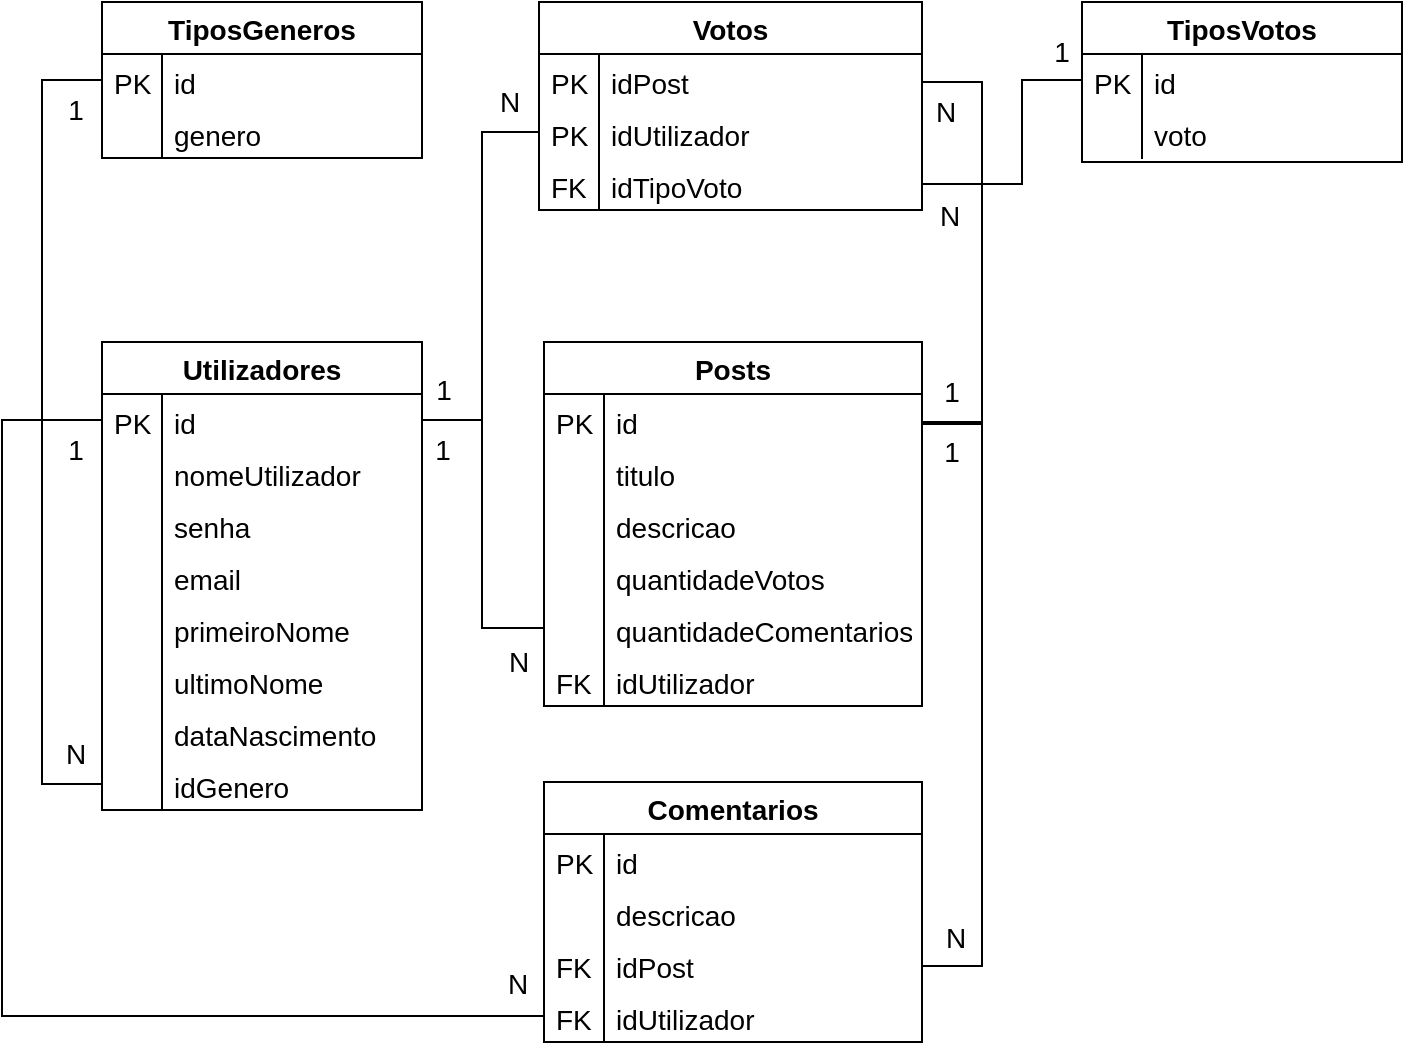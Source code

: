 <mxfile version="13.0.3" type="device"><diagram id="C5RBs43oDa-KdzZeNtuy" name="Page-1"><mxGraphModel dx="806" dy="550" grid="1" gridSize="10" guides="1" tooltips="1" connect="1" arrows="1" fold="1" page="1" pageScale="1" pageWidth="827" pageHeight="1169" math="0" shadow="0"><root><mxCell id="WIyWlLk6GJQsqaUBKTNV-0"/><mxCell id="WIyWlLk6GJQsqaUBKTNV-1" parent="WIyWlLk6GJQsqaUBKTNV-0"/><mxCell id="hJznqy97E5v16FH5svxD-35" value="" style="edgeStyle=orthogonalEdgeStyle;rounded=0;orthogonalLoop=1;jettySize=auto;html=1;endArrow=none;endFill=0;entryX=0;entryY=0.5;entryDx=0;entryDy=0;exitX=1;exitY=0.5;exitDx=0;exitDy=0;" parent="WIyWlLk6GJQsqaUBKTNV-1" source="i5Pq-Mn0WlC9TaJUhQNk-44" target="i5Pq-Mn0WlC9TaJUhQNk-125" edge="1"><mxGeometry relative="1" as="geometry"><mxPoint x="530" y="480" as="sourcePoint"/><Array as="points"><mxPoint x="320" y="549"/><mxPoint x="320" y="405"/></Array><mxPoint x="351" y="437" as="targetPoint"/></mxGeometry></mxCell><mxCell id="i5Pq-Mn0WlC9TaJUhQNk-94" value="N" style="text;html=1;strokeColor=none;fillColor=none;align=center;verticalAlign=middle;whiteSpace=wrap;rounded=0;fontSize=14;" parent="WIyWlLk6GJQsqaUBKTNV-1" vertex="1"><mxGeometry x="328.5" y="380" width="10" height="20" as="geometry"/></mxCell><mxCell id="i5Pq-Mn0WlC9TaJUhQNk-98" value="1" style="text;html=1;strokeColor=none;fillColor=none;align=center;verticalAlign=middle;whiteSpace=wrap;rounded=0;fontSize=14;" parent="WIyWlLk6GJQsqaUBKTNV-1" vertex="1"><mxGeometry x="605" y="355" width="10" height="20" as="geometry"/></mxCell><mxCell id="i5Pq-Mn0WlC9TaJUhQNk-102" value="1" style="text;html=1;strokeColor=none;fillColor=none;align=center;verticalAlign=middle;whiteSpace=wrap;rounded=0;fontSize=14;" parent="WIyWlLk6GJQsqaUBKTNV-1" vertex="1"><mxGeometry x="549.5" y="525" width="10" height="20" as="geometry"/></mxCell><mxCell id="i5Pq-Mn0WlC9TaJUhQNk-103" value="N" style="text;html=1;strokeColor=none;fillColor=none;align=center;verticalAlign=middle;whiteSpace=wrap;rounded=0;fontSize=14;" parent="WIyWlLk6GJQsqaUBKTNV-1" vertex="1"><mxGeometry x="328.5" y="660" width="19" height="20" as="geometry"/></mxCell><mxCell id="i5Pq-Mn0WlC9TaJUhQNk-104" value="1" style="text;html=1;strokeColor=none;fillColor=none;align=center;verticalAlign=middle;whiteSpace=wrap;rounded=0;fontSize=14;" parent="WIyWlLk6GJQsqaUBKTNV-1" vertex="1"><mxGeometry x="296" y="524" width="10" height="20" as="geometry"/></mxCell><mxCell id="i5Pq-Mn0WlC9TaJUhQNk-110" value="1" style="text;html=1;strokeColor=none;fillColor=none;align=center;verticalAlign=middle;whiteSpace=wrap;rounded=0;fontSize=14;" parent="WIyWlLk6GJQsqaUBKTNV-1" vertex="1"><mxGeometry x="290" y="554" width="21" height="20" as="geometry"/></mxCell><mxCell id="VifQeP9F8hrt24YmJ5PB-17" value="1" style="text;html=1;strokeColor=none;fillColor=none;align=center;verticalAlign=middle;whiteSpace=wrap;rounded=0;fontSize=14;" parent="WIyWlLk6GJQsqaUBKTNV-1" vertex="1"><mxGeometry x="112" y="554" width="10" height="20" as="geometry"/></mxCell><mxCell id="hJznqy97E5v16FH5svxD-6" value="N" style="text;html=1;strokeColor=none;fillColor=none;align=center;verticalAlign=middle;whiteSpace=wrap;rounded=0;fontSize=14;" parent="WIyWlLk6GJQsqaUBKTNV-1" vertex="1"><mxGeometry x="333" y="821" width="10" height="20" as="geometry"/></mxCell><mxCell id="hJznqy97E5v16FH5svxD-28" value="" style="edgeStyle=orthogonalEdgeStyle;rounded=0;orthogonalLoop=1;jettySize=auto;html=1;endArrow=none;endFill=0;exitX=1;exitY=0.5;exitDx=0;exitDy=0;entryX=1;entryY=0.5;entryDx=0;entryDy=0;" parent="WIyWlLk6GJQsqaUBKTNV-1" edge="1" target="i5Pq-Mn0WlC9TaJUhQNk-39" source="i5Pq-Mn0WlC9TaJUhQNk-75"><mxGeometry relative="1" as="geometry"><mxPoint x="548.5" y="550" as="targetPoint"/><Array as="points"><mxPoint x="540" y="822"/><mxPoint x="570" y="822"/><mxPoint x="570" y="551"/><mxPoint x="540" y="551"/></Array><mxPoint x="548.5" y="822" as="sourcePoint"/></mxGeometry></mxCell><mxCell id="hJznqy97E5v16FH5svxD-31" value="" style="edgeStyle=orthogonalEdgeStyle;rounded=0;orthogonalLoop=1;jettySize=auto;html=1;endArrow=none;endFill=0;entryX=0;entryY=0.5;entryDx=0;entryDy=0;exitX=0;exitY=0.5;exitDx=0;exitDy=0;" parent="WIyWlLk6GJQsqaUBKTNV-1" source="i5Pq-Mn0WlC9TaJUhQNk-44" target="VifQeP9F8hrt24YmJ5PB-6" edge="1"><mxGeometry relative="1" as="geometry"><mxPoint x="220" y="520" as="sourcePoint"/><mxPoint x="359" y="370" as="targetPoint"/><Array as="points"><mxPoint x="80" y="549"/><mxPoint x="80" y="847"/></Array></mxGeometry></mxCell><mxCell id="hJznqy97E5v16FH5svxD-37" value="" style="edgeStyle=orthogonalEdgeStyle;rounded=0;orthogonalLoop=1;jettySize=auto;html=1;endArrow=none;endFill=0;entryX=0;entryY=0.5;entryDx=0;entryDy=0;exitX=1;exitY=0.5;exitDx=0;exitDy=0;" parent="WIyWlLk6GJQsqaUBKTNV-1" source="i5Pq-Mn0WlC9TaJUhQNk-44" target="YYJoJiNoNQl0hgNcFsf2-1" edge="1"><mxGeometry relative="1" as="geometry"><mxPoint x="279" y="560" as="sourcePoint"/><Array as="points"><mxPoint x="320" y="549"/><mxPoint x="320" y="653"/></Array></mxGeometry></mxCell><mxCell id="hJznqy97E5v16FH5svxD-49" value="1" style="text;html=1;strokeColor=none;fillColor=none;align=center;verticalAlign=middle;whiteSpace=wrap;rounded=0;fontSize=14;" parent="WIyWlLk6GJQsqaUBKTNV-1" vertex="1"><mxGeometry x="549.5" y="555" width="10" height="20" as="geometry"/></mxCell><mxCell id="hJznqy97E5v16FH5svxD-50" value="N" style="text;html=1;strokeColor=none;fillColor=none;align=center;verticalAlign=middle;whiteSpace=wrap;rounded=0;fontSize=14;" parent="WIyWlLk6GJQsqaUBKTNV-1" vertex="1"><mxGeometry x="551.5" y="798" width="10" height="20" as="geometry"/></mxCell><mxCell id="nnRoElHt9YgKN2VZOqYB-19" value="" style="edgeStyle=orthogonalEdgeStyle;rounded=0;orthogonalLoop=1;jettySize=auto;html=1;entryX=0;entryY=0.5;entryDx=0;entryDy=0;endArrow=none;endFill=0;exitX=1;exitY=0.5;exitDx=0;exitDy=0;" parent="WIyWlLk6GJQsqaUBKTNV-1" source="YYJoJiNoNQl0hgNcFsf2-3" target="nnRoElHt9YgKN2VZOqYB-3" edge="1"><mxGeometry relative="1" as="geometry"><mxPoint x="767.5" y="386" as="sourcePoint"/><mxPoint x="776.5" y="463" as="targetPoint"/><Array as="points"><mxPoint x="590" y="431"/><mxPoint x="590" y="379"/></Array></mxGeometry></mxCell><mxCell id="nnRoElHt9YgKN2VZOqYB-21" value="N" style="text;html=1;strokeColor=none;fillColor=none;align=center;verticalAlign=middle;whiteSpace=wrap;rounded=0;fontSize=14;" parent="WIyWlLk6GJQsqaUBKTNV-1" vertex="1"><mxGeometry x="547" y="385" width="10" height="20" as="geometry"/></mxCell><mxCell id="dxeDsscLaBb7ToCGmJrL-5" value="N" style="text;html=1;strokeColor=none;fillColor=none;align=center;verticalAlign=middle;whiteSpace=wrap;rounded=0;fontSize=14;" parent="WIyWlLk6GJQsqaUBKTNV-1" vertex="1"><mxGeometry x="549" y="437" width="10" height="20" as="geometry"/></mxCell><mxCell id="YYJoJiNoNQl0hgNcFsf2-14" value="" style="edgeStyle=orthogonalEdgeStyle;rounded=0;orthogonalLoop=1;jettySize=auto;html=1;endArrow=none;endFill=0;entryX=1;entryY=0.5;entryDx=0;entryDy=0;exitX=1;exitY=0.5;exitDx=0;exitDy=0;" parent="WIyWlLk6GJQsqaUBKTNV-1" edge="1" source="i5Pq-Mn0WlC9TaJUhQNk-39"><mxGeometry relative="1" as="geometry"><mxPoint x="542.5" y="550" as="sourcePoint"/><Array as="points"><mxPoint x="540" y="550"/><mxPoint x="570" y="550"/><mxPoint x="570" y="380"/></Array><mxPoint x="540" y="380" as="targetPoint"/></mxGeometry></mxCell><mxCell id="zkfFHV4jXpPFQw0GAbJ--64" value="Comentarios" style="swimlane;fontStyle=1;childLayout=stackLayout;horizontal=1;startSize=26;horizontalStack=0;resizeParent=1;resizeLast=0;collapsible=1;marginBottom=0;rounded=0;shadow=0;strokeWidth=1;fontSize=14;" parent="WIyWlLk6GJQsqaUBKTNV-1" vertex="1"><mxGeometry x="351" y="730" width="189" height="130" as="geometry"><mxRectangle x="260" y="270" width="160" height="26" as="alternateBounds"/></mxGeometry></mxCell><mxCell id="i5Pq-Mn0WlC9TaJUhQNk-34" value="id" style="shape=partialRectangle;top=0;left=0;right=0;bottom=1;align=left;verticalAlign=top;fillColor=none;spacingLeft=34;spacingRight=4;overflow=hidden;rotatable=0;points=[[0,0.5],[1,0.5]];portConstraint=eastwest;dropTarget=0;fontSize=14;strokeColor=none;" parent="zkfFHV4jXpPFQw0GAbJ--64" vertex="1"><mxGeometry y="26" width="189" height="26" as="geometry"/></mxCell><mxCell id="i5Pq-Mn0WlC9TaJUhQNk-35" value="PK" style="shape=partialRectangle;top=0;left=0;bottom=0;fillColor=none;align=left;verticalAlign=top;spacingLeft=4;spacingRight=4;overflow=hidden;rotatable=0;points=[];portConstraint=eastwest;part=1;fontSize=14;" parent="i5Pq-Mn0WlC9TaJUhQNk-34" vertex="1" connectable="0"><mxGeometry width="30" height="26" as="geometry"/></mxCell><mxCell id="i5Pq-Mn0WlC9TaJUhQNk-36" value="descricao" style="shape=partialRectangle;top=0;left=0;right=0;bottom=0;align=left;verticalAlign=top;fillColor=none;spacingLeft=34;spacingRight=4;overflow=hidden;rotatable=0;points=[[0,0.5],[1,0.5]];portConstraint=eastwest;dropTarget=0;fontSize=14;" parent="zkfFHV4jXpPFQw0GAbJ--64" vertex="1"><mxGeometry y="52" width="189" height="26" as="geometry"/></mxCell><mxCell id="i5Pq-Mn0WlC9TaJUhQNk-37" value="" style="shape=partialRectangle;top=0;left=0;bottom=0;fillColor=none;align=left;verticalAlign=top;spacingLeft=4;spacingRight=4;overflow=hidden;rotatable=0;points=[];portConstraint=eastwest;part=1;fontSize=14;" parent="i5Pq-Mn0WlC9TaJUhQNk-36" vertex="1" connectable="0"><mxGeometry width="30" height="26" as="geometry"/></mxCell><mxCell id="i5Pq-Mn0WlC9TaJUhQNk-75" value="idPost" style="shape=partialRectangle;top=0;left=0;right=0;bottom=0;align=left;verticalAlign=top;fillColor=none;spacingLeft=34;spacingRight=4;overflow=hidden;rotatable=0;points=[[0,0.5],[1,0.5]];portConstraint=eastwest;dropTarget=0;fontSize=14;" parent="zkfFHV4jXpPFQw0GAbJ--64" vertex="1"><mxGeometry y="78" width="189" height="26" as="geometry"/></mxCell><mxCell id="i5Pq-Mn0WlC9TaJUhQNk-76" value="FK" style="shape=partialRectangle;top=0;left=0;bottom=0;fillColor=none;align=left;verticalAlign=top;spacingLeft=4;spacingRight=4;overflow=hidden;rotatable=0;points=[];portConstraint=eastwest;part=1;fontSize=14;" parent="i5Pq-Mn0WlC9TaJUhQNk-75" vertex="1" connectable="0"><mxGeometry width="30" height="26" as="geometry"/></mxCell><mxCell id="VifQeP9F8hrt24YmJ5PB-6" value="idUtilizador" style="shape=partialRectangle;top=0;left=0;right=0;bottom=0;align=left;verticalAlign=top;fillColor=none;spacingLeft=34;spacingRight=4;overflow=hidden;rotatable=0;points=[[0,0.5],[1,0.5]];portConstraint=eastwest;dropTarget=0;fontSize=14;" parent="zkfFHV4jXpPFQw0GAbJ--64" vertex="1"><mxGeometry y="104" width="189" height="26" as="geometry"/></mxCell><mxCell id="VifQeP9F8hrt24YmJ5PB-7" value="FK" style="shape=partialRectangle;top=0;left=0;bottom=0;fillColor=none;align=left;verticalAlign=top;spacingLeft=4;spacingRight=4;overflow=hidden;rotatable=0;points=[];portConstraint=eastwest;part=1;fontSize=14;" parent="VifQeP9F8hrt24YmJ5PB-6" vertex="1" connectable="0"><mxGeometry width="30" height="26" as="geometry"/></mxCell><mxCell id="i5Pq-Mn0WlC9TaJUhQNk-43" value="Utilizadores" style="swimlane;fontStyle=1;childLayout=stackLayout;horizontal=1;startSize=26;horizontalStack=0;resizeParent=1;resizeLast=0;collapsible=1;marginBottom=0;rounded=0;shadow=0;strokeWidth=1;fontSize=14;" parent="WIyWlLk6GJQsqaUBKTNV-1" vertex="1"><mxGeometry x="130" y="510" width="160" height="234" as="geometry"><mxRectangle x="260" y="270" width="160" height="26" as="alternateBounds"/></mxGeometry></mxCell><mxCell id="i5Pq-Mn0WlC9TaJUhQNk-44" value="id" style="shape=partialRectangle;top=0;left=0;right=0;bottom=1;align=left;verticalAlign=top;fillColor=none;spacingLeft=34;spacingRight=4;overflow=hidden;rotatable=0;points=[[0,0.5],[1,0.5]];portConstraint=eastwest;dropTarget=0;fontSize=14;strokeColor=none;" parent="i5Pq-Mn0WlC9TaJUhQNk-43" vertex="1"><mxGeometry y="26" width="160" height="26" as="geometry"/></mxCell><mxCell id="i5Pq-Mn0WlC9TaJUhQNk-45" value="PK" style="shape=partialRectangle;top=0;left=0;bottom=0;fillColor=none;align=left;verticalAlign=top;spacingLeft=4;spacingRight=4;overflow=hidden;rotatable=0;points=[];portConstraint=eastwest;part=1;fontSize=14;" parent="i5Pq-Mn0WlC9TaJUhQNk-44" vertex="1" connectable="0"><mxGeometry width="30" height="26" as="geometry"/></mxCell><mxCell id="i5Pq-Mn0WlC9TaJUhQNk-71" value="nomeUtilizador" style="shape=partialRectangle;top=0;left=0;right=0;bottom=0;align=left;verticalAlign=top;fillColor=none;spacingLeft=34;spacingRight=4;overflow=hidden;rotatable=0;points=[[0,0.5],[1,0.5]];portConstraint=eastwest;dropTarget=0;fontSize=14;" parent="i5Pq-Mn0WlC9TaJUhQNk-43" vertex="1"><mxGeometry y="52" width="160" height="26" as="geometry"/></mxCell><mxCell id="i5Pq-Mn0WlC9TaJUhQNk-72" value="" style="shape=partialRectangle;top=0;left=0;bottom=0;fillColor=none;align=left;verticalAlign=top;spacingLeft=4;spacingRight=4;overflow=hidden;rotatable=0;points=[];portConstraint=eastwest;part=1;fontSize=14;" parent="i5Pq-Mn0WlC9TaJUhQNk-71" vertex="1" connectable="0"><mxGeometry width="30" height="26" as="geometry"/></mxCell><mxCell id="i5Pq-Mn0WlC9TaJUhQNk-79" value="senha" style="shape=partialRectangle;top=0;left=0;right=0;bottom=0;align=left;verticalAlign=top;fillColor=none;spacingLeft=34;spacingRight=4;overflow=hidden;rotatable=0;points=[[0,0.5],[1,0.5]];portConstraint=eastwest;dropTarget=0;fontSize=14;" parent="i5Pq-Mn0WlC9TaJUhQNk-43" vertex="1"><mxGeometry y="78" width="160" height="26" as="geometry"/></mxCell><mxCell id="i5Pq-Mn0WlC9TaJUhQNk-80" value="" style="shape=partialRectangle;top=0;left=0;bottom=0;fillColor=none;align=left;verticalAlign=top;spacingLeft=4;spacingRight=4;overflow=hidden;rotatable=0;points=[];portConstraint=eastwest;part=1;fontSize=14;" parent="i5Pq-Mn0WlC9TaJUhQNk-79" vertex="1" connectable="0"><mxGeometry width="30" height="26" as="geometry"/></mxCell><mxCell id="i5Pq-Mn0WlC9TaJUhQNk-81" value="email" style="shape=partialRectangle;top=0;left=0;right=0;bottom=0;align=left;verticalAlign=top;fillColor=none;spacingLeft=34;spacingRight=4;overflow=hidden;rotatable=0;points=[[0,0.5],[1,0.5]];portConstraint=eastwest;dropTarget=0;fontSize=14;" parent="i5Pq-Mn0WlC9TaJUhQNk-43" vertex="1"><mxGeometry y="104" width="160" height="26" as="geometry"/></mxCell><mxCell id="i5Pq-Mn0WlC9TaJUhQNk-82" value="" style="shape=partialRectangle;top=0;left=0;bottom=0;fillColor=none;align=left;verticalAlign=top;spacingLeft=4;spacingRight=4;overflow=hidden;rotatable=0;points=[];portConstraint=eastwest;part=1;fontSize=14;" parent="i5Pq-Mn0WlC9TaJUhQNk-81" vertex="1" connectable="0"><mxGeometry width="30" height="26" as="geometry"/></mxCell><mxCell id="i5Pq-Mn0WlC9TaJUhQNk-46" value="primeiroNome" style="shape=partialRectangle;top=0;left=0;right=0;bottom=0;align=left;verticalAlign=top;fillColor=none;spacingLeft=34;spacingRight=4;overflow=hidden;rotatable=0;points=[[0,0.5],[1,0.5]];portConstraint=eastwest;dropTarget=0;fontSize=14;" parent="i5Pq-Mn0WlC9TaJUhQNk-43" vertex="1"><mxGeometry y="130" width="160" height="26" as="geometry"/></mxCell><mxCell id="i5Pq-Mn0WlC9TaJUhQNk-47" value="" style="shape=partialRectangle;top=0;left=0;bottom=0;fillColor=none;align=left;verticalAlign=top;spacingLeft=4;spacingRight=4;overflow=hidden;rotatable=0;points=[];portConstraint=eastwest;part=1;fontSize=14;" parent="i5Pq-Mn0WlC9TaJUhQNk-46" vertex="1" connectable="0"><mxGeometry width="30" height="26" as="geometry"/></mxCell><mxCell id="i5Pq-Mn0WlC9TaJUhQNk-65" value="ultimoNome" style="shape=partialRectangle;top=0;left=0;right=0;bottom=0;align=left;verticalAlign=top;fillColor=none;spacingLeft=34;spacingRight=4;overflow=hidden;rotatable=0;points=[[0,0.5],[1,0.5]];portConstraint=eastwest;dropTarget=0;fontSize=14;" parent="i5Pq-Mn0WlC9TaJUhQNk-43" vertex="1"><mxGeometry y="156" width="160" height="26" as="geometry"/></mxCell><mxCell id="i5Pq-Mn0WlC9TaJUhQNk-66" value="" style="shape=partialRectangle;top=0;left=0;bottom=0;fillColor=none;align=left;verticalAlign=top;spacingLeft=4;spacingRight=4;overflow=hidden;rotatable=0;points=[];portConstraint=eastwest;part=1;fontSize=14;" parent="i5Pq-Mn0WlC9TaJUhQNk-65" vertex="1" connectable="0"><mxGeometry width="30" height="26" as="geometry"/></mxCell><mxCell id="i5Pq-Mn0WlC9TaJUhQNk-85" value="dataNascimento" style="shape=partialRectangle;top=0;left=0;right=0;bottom=0;align=left;verticalAlign=top;fillColor=none;spacingLeft=34;spacingRight=4;overflow=hidden;rotatable=0;points=[[0,0.5],[1,0.5]];portConstraint=eastwest;dropTarget=0;fontSize=14;" parent="i5Pq-Mn0WlC9TaJUhQNk-43" vertex="1"><mxGeometry y="182" width="160" height="26" as="geometry"/></mxCell><mxCell id="i5Pq-Mn0WlC9TaJUhQNk-86" value="" style="shape=partialRectangle;top=0;left=0;bottom=0;fillColor=none;align=left;verticalAlign=top;spacingLeft=4;spacingRight=4;overflow=hidden;rotatable=0;points=[];portConstraint=eastwest;part=1;fontSize=14;" parent="i5Pq-Mn0WlC9TaJUhQNk-85" vertex="1" connectable="0"><mxGeometry width="30" height="26" as="geometry"/></mxCell><mxCell id="i5Pq-Mn0WlC9TaJUhQNk-83" value="idGenero" style="shape=partialRectangle;top=0;left=0;right=0;bottom=0;align=left;verticalAlign=top;fillColor=none;spacingLeft=34;spacingRight=4;overflow=hidden;rotatable=0;points=[[0,0.5],[1,0.5]];portConstraint=eastwest;dropTarget=0;fontSize=14;" parent="i5Pq-Mn0WlC9TaJUhQNk-43" vertex="1"><mxGeometry y="208" width="160" height="26" as="geometry"/></mxCell><mxCell id="i5Pq-Mn0WlC9TaJUhQNk-84" value="" style="shape=partialRectangle;top=0;left=0;bottom=0;fillColor=none;align=left;verticalAlign=top;spacingLeft=4;spacingRight=4;overflow=hidden;rotatable=0;points=[];portConstraint=eastwest;part=1;fontSize=14;" parent="i5Pq-Mn0WlC9TaJUhQNk-83" vertex="1" connectable="0"><mxGeometry width="30" height="26" as="geometry"/></mxCell><mxCell id="i5Pq-Mn0WlC9TaJUhQNk-38" value="Posts" style="swimlane;fontStyle=1;childLayout=stackLayout;horizontal=1;startSize=26;horizontalStack=0;resizeParent=1;resizeLast=0;collapsible=1;marginBottom=0;rounded=0;shadow=0;strokeWidth=1;fontSize=14;" parent="WIyWlLk6GJQsqaUBKTNV-1" vertex="1"><mxGeometry x="351" y="510" width="189" height="182" as="geometry"><mxRectangle x="260" y="270" width="160" height="26" as="alternateBounds"/></mxGeometry></mxCell><mxCell id="i5Pq-Mn0WlC9TaJUhQNk-39" value="id" style="shape=partialRectangle;top=0;left=0;right=0;bottom=1;align=left;verticalAlign=top;fillColor=none;spacingLeft=34;spacingRight=4;overflow=hidden;rotatable=0;points=[[0,0.5],[1,0.5]];portConstraint=eastwest;dropTarget=0;fontSize=14;strokeColor=none;" parent="i5Pq-Mn0WlC9TaJUhQNk-38" vertex="1"><mxGeometry y="26" width="189" height="26" as="geometry"/></mxCell><mxCell id="i5Pq-Mn0WlC9TaJUhQNk-40" value="PK" style="shape=partialRectangle;top=0;left=0;bottom=0;fillColor=none;align=left;verticalAlign=top;spacingLeft=4;spacingRight=4;overflow=hidden;rotatable=0;points=[];portConstraint=eastwest;part=1;fontSize=14;" parent="i5Pq-Mn0WlC9TaJUhQNk-39" vertex="1" connectable="0"><mxGeometry width="30" height="26" as="geometry"/></mxCell><mxCell id="i5Pq-Mn0WlC9TaJUhQNk-41" value="titulo" style="shape=partialRectangle;top=0;left=0;right=0;bottom=0;align=left;verticalAlign=top;fillColor=none;spacingLeft=34;spacingRight=4;overflow=hidden;rotatable=0;points=[[0,0.5],[1,0.5]];portConstraint=eastwest;dropTarget=0;fontSize=14;" parent="i5Pq-Mn0WlC9TaJUhQNk-38" vertex="1"><mxGeometry y="52" width="189" height="26" as="geometry"/></mxCell><mxCell id="i5Pq-Mn0WlC9TaJUhQNk-42" value="" style="shape=partialRectangle;top=0;left=0;bottom=0;fillColor=none;align=left;verticalAlign=top;spacingLeft=4;spacingRight=4;overflow=hidden;rotatable=0;points=[];portConstraint=eastwest;part=1;fontSize=14;" parent="i5Pq-Mn0WlC9TaJUhQNk-41" vertex="1" connectable="0"><mxGeometry width="30" height="26" as="geometry"/></mxCell><mxCell id="i5Pq-Mn0WlC9TaJUhQNk-162" value="descricao" style="shape=partialRectangle;top=0;left=0;right=0;bottom=0;align=left;verticalAlign=top;fillColor=none;spacingLeft=34;spacingRight=4;overflow=hidden;rotatable=0;points=[[0,0.5],[1,0.5]];portConstraint=eastwest;dropTarget=0;fontSize=14;" parent="i5Pq-Mn0WlC9TaJUhQNk-38" vertex="1"><mxGeometry y="78" width="189" height="26" as="geometry"/></mxCell><mxCell id="i5Pq-Mn0WlC9TaJUhQNk-163" value="" style="shape=partialRectangle;top=0;left=0;bottom=0;fillColor=none;align=left;verticalAlign=top;spacingLeft=4;spacingRight=4;overflow=hidden;rotatable=0;points=[];portConstraint=eastwest;part=1;fontSize=14;" parent="i5Pq-Mn0WlC9TaJUhQNk-162" vertex="1" connectable="0"><mxGeometry width="30" height="26" as="geometry"/></mxCell><mxCell id="hJznqy97E5v16FH5svxD-0" value="quantidadeVotos" style="shape=partialRectangle;top=0;left=0;right=0;bottom=0;align=left;verticalAlign=top;fillColor=none;spacingLeft=34;spacingRight=4;overflow=hidden;rotatable=0;points=[[0,0.5],[1,0.5]];portConstraint=eastwest;dropTarget=0;fontSize=14;" parent="i5Pq-Mn0WlC9TaJUhQNk-38" vertex="1"><mxGeometry y="104" width="189" height="26" as="geometry"/></mxCell><mxCell id="hJznqy97E5v16FH5svxD-1" value="" style="shape=partialRectangle;top=0;left=0;bottom=0;fillColor=none;align=left;verticalAlign=top;spacingLeft=4;spacingRight=4;overflow=hidden;rotatable=0;points=[];portConstraint=eastwest;part=1;fontSize=14;" parent="hJznqy97E5v16FH5svxD-0" vertex="1" connectable="0"><mxGeometry width="30" height="26" as="geometry"/></mxCell><mxCell id="u6EvW4JRzBkzP--WNez8-0" value="quantidadeComentarios" style="shape=partialRectangle;top=0;left=0;right=0;bottom=0;align=left;verticalAlign=top;fillColor=none;spacingLeft=34;spacingRight=4;overflow=hidden;rotatable=0;points=[[0,0.5],[1,0.5]];portConstraint=eastwest;dropTarget=0;fontSize=14;" parent="i5Pq-Mn0WlC9TaJUhQNk-38" vertex="1"><mxGeometry y="130" width="189" height="26" as="geometry"/></mxCell><mxCell id="u6EvW4JRzBkzP--WNez8-1" value="" style="shape=partialRectangle;top=0;left=0;bottom=0;fillColor=none;align=left;verticalAlign=top;spacingLeft=4;spacingRight=4;overflow=hidden;rotatable=0;points=[];portConstraint=eastwest;part=1;fontSize=14;" parent="u6EvW4JRzBkzP--WNez8-0" vertex="1" connectable="0"><mxGeometry width="30" height="26" as="geometry"/></mxCell><mxCell id="YYJoJiNoNQl0hgNcFsf2-1" value="idUtilizador" style="shape=partialRectangle;top=0;left=0;right=0;bottom=0;align=left;verticalAlign=top;fillColor=none;spacingLeft=34;spacingRight=4;overflow=hidden;rotatable=0;points=[[0,0.5],[1,0.5]];portConstraint=eastwest;dropTarget=0;fontSize=14;" parent="i5Pq-Mn0WlC9TaJUhQNk-38" vertex="1"><mxGeometry y="156" width="189" height="26" as="geometry"/></mxCell><mxCell id="YYJoJiNoNQl0hgNcFsf2-2" value="FK" style="shape=partialRectangle;top=0;left=0;bottom=0;fillColor=none;align=left;verticalAlign=top;spacingLeft=4;spacingRight=4;overflow=hidden;rotatable=0;points=[];portConstraint=eastwest;part=1;fontSize=14;" parent="YYJoJiNoNQl0hgNcFsf2-1" vertex="1" connectable="0"><mxGeometry width="30" height="26" as="geometry"/></mxCell><mxCell id="zkfFHV4jXpPFQw0GAbJ--56" value="Votos" style="swimlane;fontStyle=1;childLayout=stackLayout;horizontal=1;startSize=26;horizontalStack=0;resizeParent=1;resizeLast=0;collapsible=1;marginBottom=0;rounded=0;shadow=0;strokeWidth=1;fontSize=14;" parent="WIyWlLk6GJQsqaUBKTNV-1" vertex="1"><mxGeometry x="348.5" y="340" width="191.5" height="104" as="geometry"><mxRectangle x="260" y="80" width="160" height="26" as="alternateBounds"/></mxGeometry></mxCell><mxCell id="i5Pq-Mn0WlC9TaJUhQNk-20" value="idPost" style="shape=partialRectangle;top=0;left=0;right=0;bottom=1;align=left;verticalAlign=top;fillColor=none;spacingLeft=34;spacingRight=4;overflow=hidden;rotatable=0;points=[[0,0.5],[1,0.5]];portConstraint=eastwest;dropTarget=0;fontSize=14;strokeColor=none;" parent="zkfFHV4jXpPFQw0GAbJ--56" vertex="1"><mxGeometry y="26" width="191.5" height="26" as="geometry"/></mxCell><mxCell id="i5Pq-Mn0WlC9TaJUhQNk-21" value="PK" style="shape=partialRectangle;top=0;left=0;bottom=0;fillColor=none;align=left;verticalAlign=top;spacingLeft=4;spacingRight=4;overflow=hidden;rotatable=0;points=[];portConstraint=eastwest;part=1;fontSize=14;" parent="i5Pq-Mn0WlC9TaJUhQNk-20" vertex="1" connectable="0"><mxGeometry width="30" height="26" as="geometry"/></mxCell><mxCell id="i5Pq-Mn0WlC9TaJUhQNk-125" value="idUtilizador" style="shape=partialRectangle;top=0;left=0;right=0;bottom=0;align=left;verticalAlign=top;fillColor=none;spacingLeft=34;spacingRight=4;overflow=hidden;rotatable=0;points=[[0,0.5],[1,0.5]];portConstraint=eastwest;dropTarget=0;fontSize=14;" parent="zkfFHV4jXpPFQw0GAbJ--56" vertex="1"><mxGeometry y="52" width="191.5" height="26" as="geometry"/></mxCell><mxCell id="i5Pq-Mn0WlC9TaJUhQNk-126" value="PK" style="shape=partialRectangle;top=0;left=0;bottom=0;fillColor=none;align=left;verticalAlign=top;spacingLeft=4;spacingRight=4;overflow=hidden;rotatable=0;points=[];portConstraint=eastwest;part=1;fontSize=14;" parent="i5Pq-Mn0WlC9TaJUhQNk-125" vertex="1" connectable="0"><mxGeometry width="30" height="26" as="geometry"/></mxCell><mxCell id="YYJoJiNoNQl0hgNcFsf2-3" value="idTipoVoto" style="shape=partialRectangle;top=0;left=0;right=0;bottom=0;align=left;verticalAlign=top;fillColor=none;spacingLeft=34;spacingRight=4;overflow=hidden;rotatable=0;points=[[0,0.5],[1,0.5]];portConstraint=eastwest;dropTarget=0;fontSize=14;" parent="zkfFHV4jXpPFQw0GAbJ--56" vertex="1"><mxGeometry y="78" width="191.5" height="26" as="geometry"/></mxCell><mxCell id="YYJoJiNoNQl0hgNcFsf2-4" value="FK" style="shape=partialRectangle;top=0;left=0;bottom=0;fillColor=none;align=left;verticalAlign=top;spacingLeft=4;spacingRight=4;overflow=hidden;rotatable=0;points=[];portConstraint=eastwest;part=1;fontSize=14;" parent="YYJoJiNoNQl0hgNcFsf2-3" vertex="1" connectable="0"><mxGeometry width="30" height="26" as="geometry"/></mxCell><mxCell id="CIj3bxKzZ1rSayZQ_HqA-8" value="TiposGeneros" style="swimlane;fontStyle=1;childLayout=stackLayout;horizontal=1;startSize=26;horizontalStack=0;resizeParent=1;resizeLast=0;collapsible=1;marginBottom=0;rounded=0;shadow=0;strokeWidth=1;fontSize=14;" parent="WIyWlLk6GJQsqaUBKTNV-1" vertex="1"><mxGeometry x="130" y="340" width="160" height="78" as="geometry"><mxRectangle x="260" y="270" width="160" height="26" as="alternateBounds"/></mxGeometry></mxCell><mxCell id="CIj3bxKzZ1rSayZQ_HqA-9" value="id" style="shape=partialRectangle;top=0;left=0;right=0;bottom=1;align=left;verticalAlign=top;fillColor=none;spacingLeft=34;spacingRight=4;overflow=hidden;rotatable=0;points=[[0,0.5],[1,0.5]];portConstraint=eastwest;dropTarget=0;fontSize=14;strokeColor=none;" parent="CIj3bxKzZ1rSayZQ_HqA-8" vertex="1"><mxGeometry y="26" width="160" height="26" as="geometry"/></mxCell><mxCell id="CIj3bxKzZ1rSayZQ_HqA-10" value="PK" style="shape=partialRectangle;top=0;left=0;bottom=0;fillColor=none;align=left;verticalAlign=top;spacingLeft=4;spacingRight=4;overflow=hidden;rotatable=0;points=[];portConstraint=eastwest;part=1;fontSize=14;" parent="CIj3bxKzZ1rSayZQ_HqA-9" vertex="1" connectable="0"><mxGeometry width="30" height="26" as="geometry"/></mxCell><mxCell id="CIj3bxKzZ1rSayZQ_HqA-11" value="genero" style="shape=partialRectangle;top=0;left=0;right=0;bottom=0;align=left;verticalAlign=top;fillColor=none;spacingLeft=34;spacingRight=4;overflow=hidden;rotatable=0;points=[[0,0.5],[1,0.5]];portConstraint=eastwest;dropTarget=0;fontSize=14;" parent="CIj3bxKzZ1rSayZQ_HqA-8" vertex="1"><mxGeometry y="52" width="160" height="26" as="geometry"/></mxCell><mxCell id="CIj3bxKzZ1rSayZQ_HqA-12" value="" style="shape=partialRectangle;top=0;left=0;bottom=0;fillColor=none;align=left;verticalAlign=top;spacingLeft=4;spacingRight=4;overflow=hidden;rotatable=0;points=[];portConstraint=eastwest;part=1;fontSize=14;" parent="CIj3bxKzZ1rSayZQ_HqA-11" vertex="1" connectable="0"><mxGeometry width="30" height="26" as="geometry"/></mxCell><mxCell id="CIj3bxKzZ1rSayZQ_HqA-25" value="" style="edgeStyle=orthogonalEdgeStyle;rounded=0;orthogonalLoop=1;jettySize=auto;html=1;endArrow=none;endFill=0;entryX=0;entryY=0.5;entryDx=0;entryDy=0;" parent="WIyWlLk6GJQsqaUBKTNV-1" source="CIj3bxKzZ1rSayZQ_HqA-9" target="i5Pq-Mn0WlC9TaJUhQNk-83" edge="1"><mxGeometry relative="1" as="geometry"><mxPoint x="140" y="559" as="sourcePoint"/><mxPoint x="361" y="857" as="targetPoint"/><Array as="points"><mxPoint x="100" y="379"/><mxPoint x="100" y="731"/></Array></mxGeometry></mxCell><mxCell id="CIj3bxKzZ1rSayZQ_HqA-26" value="1" style="text;html=1;strokeColor=none;fillColor=none;align=center;verticalAlign=middle;whiteSpace=wrap;rounded=0;fontSize=14;" parent="WIyWlLk6GJQsqaUBKTNV-1" vertex="1"><mxGeometry x="112" y="384" width="10" height="20" as="geometry"/></mxCell><mxCell id="CIj3bxKzZ1rSayZQ_HqA-27" value="N" style="text;html=1;strokeColor=none;fillColor=none;align=center;verticalAlign=middle;whiteSpace=wrap;rounded=0;fontSize=14;" parent="WIyWlLk6GJQsqaUBKTNV-1" vertex="1"><mxGeometry x="112" y="706" width="10" height="20" as="geometry"/></mxCell><mxCell id="nnRoElHt9YgKN2VZOqYB-2" value="TiposVotos" style="swimlane;fontStyle=1;childLayout=stackLayout;horizontal=1;startSize=26;horizontalStack=0;resizeParent=1;resizeLast=0;collapsible=1;marginBottom=0;rounded=0;shadow=0;strokeWidth=1;fontSize=14;" parent="WIyWlLk6GJQsqaUBKTNV-1" vertex="1"><mxGeometry x="620" y="340" width="160" height="80" as="geometry"><mxRectangle x="260" y="270" width="160" height="26" as="alternateBounds"/></mxGeometry></mxCell><mxCell id="nnRoElHt9YgKN2VZOqYB-3" value="id" style="shape=partialRectangle;top=0;left=0;right=0;bottom=1;align=left;verticalAlign=top;fillColor=none;spacingLeft=34;spacingRight=4;overflow=hidden;rotatable=0;points=[[0,0.5],[1,0.5]];portConstraint=eastwest;dropTarget=0;fontSize=14;strokeColor=none;" parent="nnRoElHt9YgKN2VZOqYB-2" vertex="1"><mxGeometry y="26" width="160" height="26" as="geometry"/></mxCell><mxCell id="nnRoElHt9YgKN2VZOqYB-4" value="PK" style="shape=partialRectangle;top=0;left=0;bottom=0;fillColor=none;align=left;verticalAlign=top;spacingLeft=4;spacingRight=4;overflow=hidden;rotatable=0;points=[];portConstraint=eastwest;part=1;fontSize=14;" parent="nnRoElHt9YgKN2VZOqYB-3" vertex="1" connectable="0"><mxGeometry width="30" height="26" as="geometry"/></mxCell><mxCell id="nnRoElHt9YgKN2VZOqYB-5" value="voto" style="shape=partialRectangle;top=0;left=0;right=0;bottom=0;align=left;verticalAlign=top;fillColor=none;spacingLeft=34;spacingRight=4;overflow=hidden;rotatable=0;points=[[0,0.5],[1,0.5]];portConstraint=eastwest;dropTarget=0;fontSize=14;" parent="nnRoElHt9YgKN2VZOqYB-2" vertex="1"><mxGeometry y="52" width="160" height="26" as="geometry"/></mxCell><mxCell id="nnRoElHt9YgKN2VZOqYB-6" value="" style="shape=partialRectangle;top=0;left=0;bottom=0;fillColor=none;align=left;verticalAlign=top;spacingLeft=4;spacingRight=4;overflow=hidden;rotatable=0;points=[];portConstraint=eastwest;part=1;fontSize=14;" parent="nnRoElHt9YgKN2VZOqYB-5" vertex="1" connectable="0"><mxGeometry width="30" height="26" as="geometry"/></mxCell></root></mxGraphModel></diagram></mxfile>
